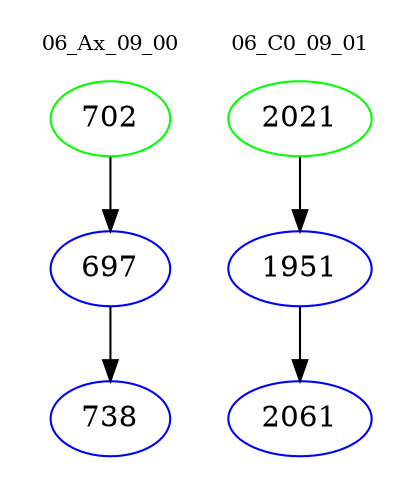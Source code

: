 digraph{
subgraph cluster_0 {
color = white
label = "06_Ax_09_00";
fontsize=10;
T0_702 [label="702", color="green"]
T0_702 -> T0_697 [color="black"]
T0_697 [label="697", color="blue"]
T0_697 -> T0_738 [color="black"]
T0_738 [label="738", color="blue"]
}
subgraph cluster_1 {
color = white
label = "06_C0_09_01";
fontsize=10;
T1_2021 [label="2021", color="green"]
T1_2021 -> T1_1951 [color="black"]
T1_1951 [label="1951", color="blue"]
T1_1951 -> T1_2061 [color="black"]
T1_2061 [label="2061", color="blue"]
}
}
